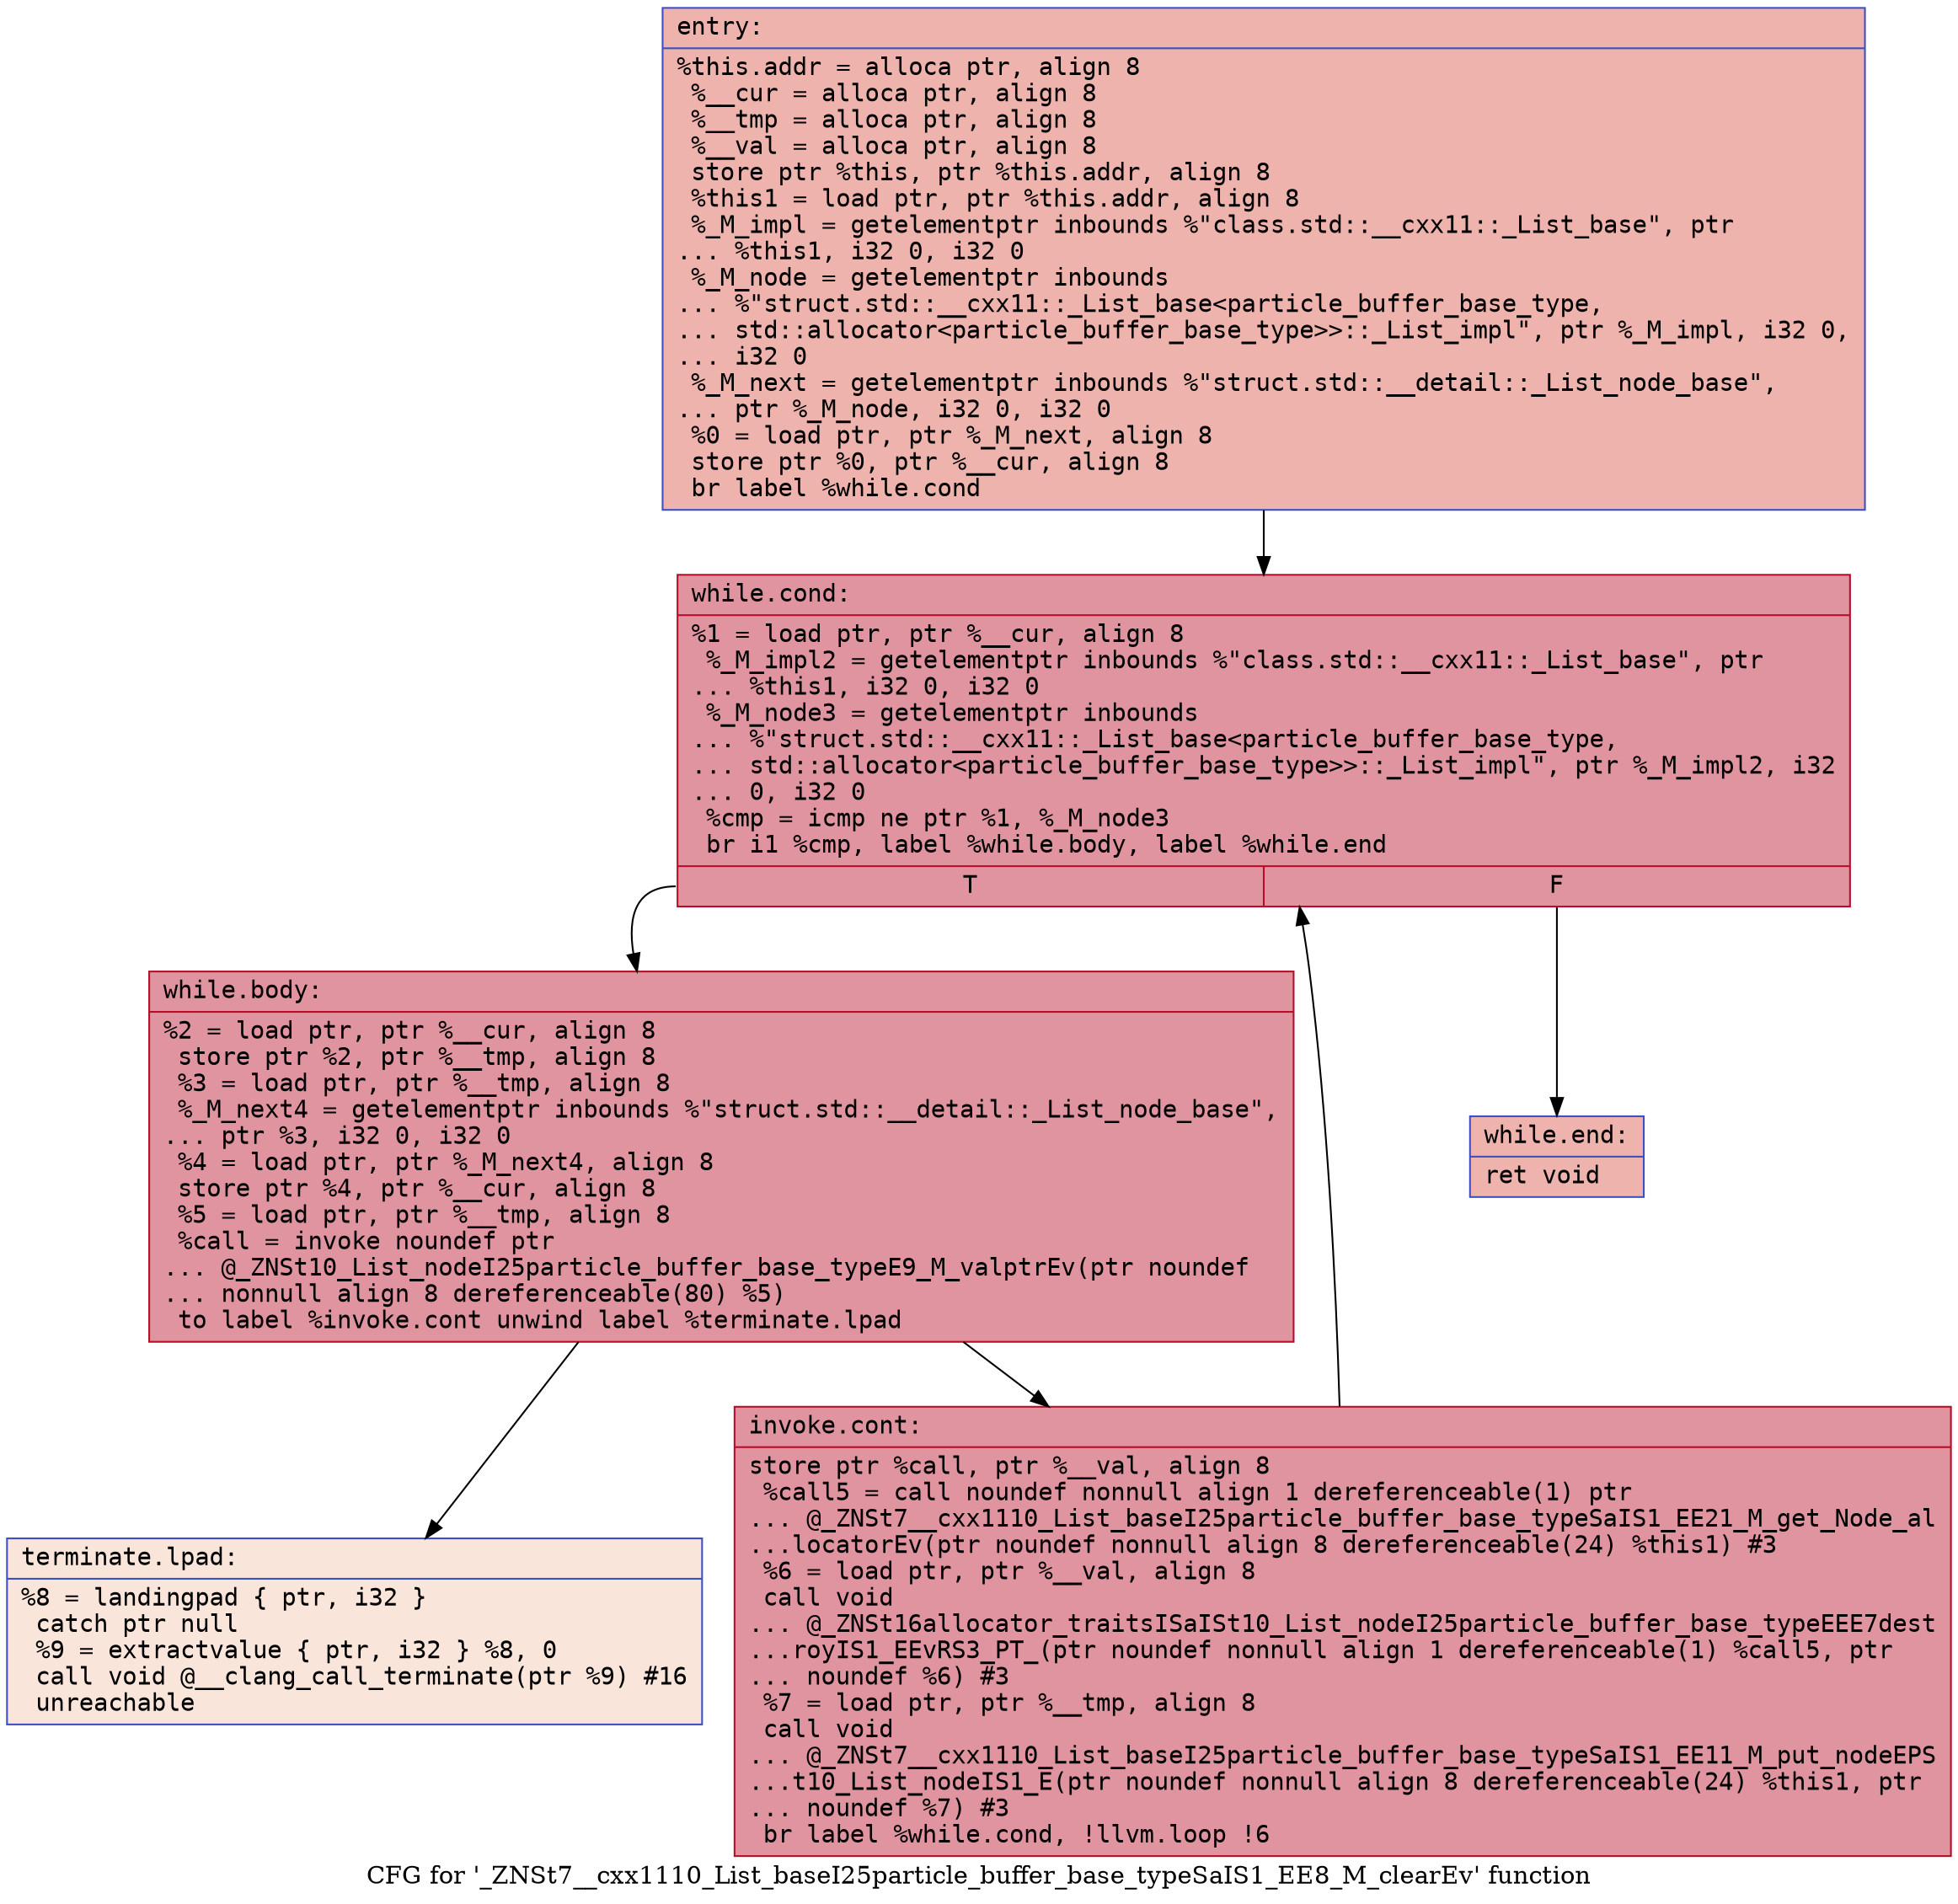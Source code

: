 digraph "CFG for '_ZNSt7__cxx1110_List_baseI25particle_buffer_base_typeSaIS1_EE8_M_clearEv' function" {
	label="CFG for '_ZNSt7__cxx1110_List_baseI25particle_buffer_base_typeSaIS1_EE8_M_clearEv' function";

	Node0x558b694dc880 [shape=record,color="#3d50c3ff", style=filled, fillcolor="#d6524470" fontname="Courier",label="{entry:\l|  %this.addr = alloca ptr, align 8\l  %__cur = alloca ptr, align 8\l  %__tmp = alloca ptr, align 8\l  %__val = alloca ptr, align 8\l  store ptr %this, ptr %this.addr, align 8\l  %this1 = load ptr, ptr %this.addr, align 8\l  %_M_impl = getelementptr inbounds %\"class.std::__cxx11::_List_base\", ptr\l... %this1, i32 0, i32 0\l  %_M_node = getelementptr inbounds\l... %\"struct.std::__cxx11::_List_base\<particle_buffer_base_type,\l... std::allocator\<particle_buffer_base_type\>\>::_List_impl\", ptr %_M_impl, i32 0,\l... i32 0\l  %_M_next = getelementptr inbounds %\"struct.std::__detail::_List_node_base\",\l... ptr %_M_node, i32 0, i32 0\l  %0 = load ptr, ptr %_M_next, align 8\l  store ptr %0, ptr %__cur, align 8\l  br label %while.cond\l}"];
	Node0x558b694dc880 -> Node0x558b694dcfc0[tooltip="entry -> while.cond\nProbability 100.00%" ];
	Node0x558b694dcfc0 [shape=record,color="#b70d28ff", style=filled, fillcolor="#b70d2870" fontname="Courier",label="{while.cond:\l|  %1 = load ptr, ptr %__cur, align 8\l  %_M_impl2 = getelementptr inbounds %\"class.std::__cxx11::_List_base\", ptr\l... %this1, i32 0, i32 0\l  %_M_node3 = getelementptr inbounds\l... %\"struct.std::__cxx11::_List_base\<particle_buffer_base_type,\l... std::allocator\<particle_buffer_base_type\>\>::_List_impl\", ptr %_M_impl2, i32\l... 0, i32 0\l  %cmp = icmp ne ptr %1, %_M_node3\l  br i1 %cmp, label %while.body, label %while.end\l|{<s0>T|<s1>F}}"];
	Node0x558b694dcfc0:s0 -> Node0x558b694dd560[tooltip="while.cond -> while.body\nProbability 96.88%" ];
	Node0x558b694dcfc0:s1 -> Node0x558b694dd5e0[tooltip="while.cond -> while.end\nProbability 3.12%" ];
	Node0x558b694dd560 [shape=record,color="#b70d28ff", style=filled, fillcolor="#b70d2870" fontname="Courier",label="{while.body:\l|  %2 = load ptr, ptr %__cur, align 8\l  store ptr %2, ptr %__tmp, align 8\l  %3 = load ptr, ptr %__tmp, align 8\l  %_M_next4 = getelementptr inbounds %\"struct.std::__detail::_List_node_base\",\l... ptr %3, i32 0, i32 0\l  %4 = load ptr, ptr %_M_next4, align 8\l  store ptr %4, ptr %__cur, align 8\l  %5 = load ptr, ptr %__tmp, align 8\l  %call = invoke noundef ptr\l... @_ZNSt10_List_nodeI25particle_buffer_base_typeE9_M_valptrEv(ptr noundef\l... nonnull align 8 dereferenceable(80) %5)\l          to label %invoke.cont unwind label %terminate.lpad\l}"];
	Node0x558b694dd560 -> Node0x558b694ddb90[tooltip="while.body -> invoke.cont\nProbability 100.00%" ];
	Node0x558b694dd560 -> Node0x558b694ddc10[tooltip="while.body -> terminate.lpad\nProbability 0.00%" ];
	Node0x558b694ddb90 [shape=record,color="#b70d28ff", style=filled, fillcolor="#b70d2870" fontname="Courier",label="{invoke.cont:\l|  store ptr %call, ptr %__val, align 8\l  %call5 = call noundef nonnull align 1 dereferenceable(1) ptr\l... @_ZNSt7__cxx1110_List_baseI25particle_buffer_base_typeSaIS1_EE21_M_get_Node_al\l...locatorEv(ptr noundef nonnull align 8 dereferenceable(24) %this1) #3\l  %6 = load ptr, ptr %__val, align 8\l  call void\l... @_ZNSt16allocator_traitsISaISt10_List_nodeI25particle_buffer_base_typeEEE7dest\l...royIS1_EEvRS3_PT_(ptr noundef nonnull align 1 dereferenceable(1) %call5, ptr\l... noundef %6) #3\l  %7 = load ptr, ptr %__tmp, align 8\l  call void\l... @_ZNSt7__cxx1110_List_baseI25particle_buffer_base_typeSaIS1_EE11_M_put_nodeEPS\l...t10_List_nodeIS1_E(ptr noundef nonnull align 8 dereferenceable(24) %this1, ptr\l... noundef %7) #3\l  br label %while.cond, !llvm.loop !6\l}"];
	Node0x558b694ddb90 -> Node0x558b694dcfc0[tooltip="invoke.cont -> while.cond\nProbability 100.00%" ];
	Node0x558b694dd5e0 [shape=record,color="#3d50c3ff", style=filled, fillcolor="#d6524470" fontname="Courier",label="{while.end:\l|  ret void\l}"];
	Node0x558b694ddc10 [shape=record,color="#3d50c3ff", style=filled, fillcolor="#f4c5ad70" fontname="Courier",label="{terminate.lpad:\l|  %8 = landingpad \{ ptr, i32 \}\l          catch ptr null\l  %9 = extractvalue \{ ptr, i32 \} %8, 0\l  call void @__clang_call_terminate(ptr %9) #16\l  unreachable\l}"];
}
